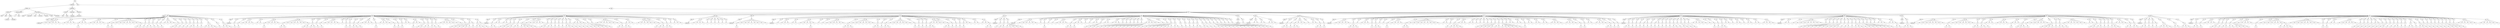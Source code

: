 digraph Tree {
	"t0" [label = "TEI"];
	"t1" [label = "teiHeader"];
	"t2" [label = "fileDesc"];
	"t3" [label = "titleStmt"];
	"t4" [label = "title"];
	"t5" [label = "title"];
	"t6" [label = "author"];
	"t7" [label = "surname"];
	"t8" [label = "forename"];
	"t9" [label = "publicationStmt"];
	"t10" [label = "p"];
	"t11" [label = "idno"];
	"t12" [label = "sourceDesc"];
	"t13" [label = "genre"];
	"t14" [label = "inspiration"];
	"t15" [label = "type"];
	"t16" [label = "structure"];
	"t17" [label = "periode"];
	"t18" [label = "taille"];
	"t19" [label = "permalien"];
	"t20" [label = "profileDesc"];
	"t21" [label = "creation"];
	"t22" [label = "date"];
	"t23" [label = "date"];
	"t24" [label = "langUsage"];
	"t25" [label = "language"];
	"t26" [label = "textClass"];
	"t27" [label = "keywords"];
	"t28" [label = "term"];
	"t29" [label = "text"];
	"t30" [label = "body"];
	"t31" [label = "div1"];
	"t32" [label = "head"];
	"t33" [label = "div2"];
	"t34" [label = "head"];
	"t35" [label = "listPerson"];
	"t36" [label = "sp"];
	"t37" [label = "l"];
	"t38" [label = "l"];
	"t39" [label = "l"];
	"t40" [label = "l"];
	"t41" [label = "l"];
	"t42" [label = "sp"];
	"t43" [label = "l"];
	"t44" [label = "l"];
	"t45" [label = "l"];
	"t46" [label = "l"];
	"t47" [label = "sp"];
	"t48" [label = "p"];
	"t49" [label = "s"];
	"t50" [label = "l"];
	"t51" [label = "l"];
	"t52" [label = "sp"];
	"t53" [label = "l"];
	"t54" [label = "l"];
	"t55" [label = "l"];
	"t56" [label = "l"];
	"t57" [label = "l"];
	"t58" [label = "sp"];
	"t59" [label = "p"];
	"t60" [label = "s"];
	"t61" [label = "sp"];
	"t62" [label = "p"];
	"t63" [label = "s"];
	"t64" [label = "l"];
	"t65" [label = "l"];
	"t66" [label = "l"];
	"t67" [label = "l"];
	"t68" [label = "l"];
	"t69" [label = "l"];
	"t70" [label = "l"];
	"t71" [label = "p"];
	"t72" [label = "s"];
	"t73" [label = "s"];
	"t74" [label = "sp"];
	"t75" [label = "p"];
	"t76" [label = "s"];
	"t77" [label = "sp"];
	"t78" [label = "p"];
	"t79" [label = "s"];
	"t80" [label = "s"];
	"t81" [label = "sp"];
	"t82" [label = "p"];
	"t83" [label = "s"];
	"t84" [label = "sp"];
	"t85" [label = "p"];
	"t86" [label = "s"];
	"t87" [label = "sp"];
	"t88" [label = "p"];
	"t89" [label = "s"];
	"t90" [label = "sp"];
	"t91" [label = "l"];
	"t92" [label = "l"];
	"t93" [label = "l"];
	"t94" [label = "l"];
	"t95" [label = "sp"];
	"t96" [label = "p"];
	"t97" [label = "s"];
	"t98" [label = "s"];
	"t99" [label = "sp"];
	"t100" [label = "p"];
	"t101" [label = "s"];
	"t102" [label = "sp"];
	"t103" [label = "p"];
	"t104" [label = "s"];
	"t105" [label = "sp"];
	"t106" [label = "p"];
	"t107" [label = "s"];
	"t108" [label = "sp"];
	"t109" [label = "p"];
	"t110" [label = "s"];
	"t111" [label = "s"];
	"t112" [label = "sp"];
	"t113" [label = "p"];
	"t114" [label = "s"];
	"t115" [label = "sp"];
	"t116" [label = "p"];
	"t117" [label = "s"];
	"t118" [label = "sp"];
	"t119" [label = "p"];
	"t120" [label = "s"];
	"t121" [label = "s"];
	"t122" [label = "s"];
	"t123" [label = "s"];
	"t124" [label = "sp"];
	"t125" [label = "p"];
	"t126" [label = "s"];
	"t127" [label = "sp"];
	"t128" [label = "p"];
	"t129" [label = "s"];
	"t130" [label = "s"];
	"t131" [label = "s"];
	"t132" [label = "div2"];
	"t133" [label = "head"];
	"t134" [label = "listPerson"];
	"t135" [label = "sp"];
	"t136" [label = "p"];
	"t137" [label = "s"];
	"t138" [label = "sp"];
	"t139" [label = "p"];
	"t140" [label = "s"];
	"t141" [label = "sp"];
	"t142" [label = "l"];
	"t143" [label = "l"];
	"t144" [label = "l"];
	"t145" [label = "l"];
	"t146" [label = "sp"];
	"t147" [label = "l"];
	"t148" [label = "l"];
	"t149" [label = "sp"];
	"t150" [label = "p"];
	"t151" [label = "s"];
	"t152" [label = "l"];
	"t153" [label = "l"];
	"t154" [label = "l"];
	"t155" [label = "l"];
	"t156" [label = "sp"];
	"t157" [label = "p"];
	"t158" [label = "s"];
	"t159" [label = "s"];
	"t160" [label = "l"];
	"t161" [label = "l"];
	"t162" [label = "l"];
	"t163" [label = "l"];
	"t164" [label = "l"];
	"t165" [label = "l"];
	"t166" [label = "p"];
	"t167" [label = "s"];
	"t168" [label = "s"];
	"t169" [label = "sp"];
	"t170" [label = "p"];
	"t171" [label = "s"];
	"t172" [label = "s"];
	"t173" [label = "sp"];
	"t174" [label = "p"];
	"t175" [label = "s"];
	"t176" [label = "sp"];
	"t177" [label = "p"];
	"t178" [label = "s"];
	"t179" [label = "sp"];
	"t180" [label = "l"];
	"t181" [label = "l"];
	"t182" [label = "l"];
	"t183" [label = "l"];
	"t184" [label = "l"];
	"t185" [label = "sp"];
	"t186" [label = "l"];
	"t187" [label = "sp"];
	"t188" [label = "p"];
	"t189" [label = "s"];
	"t190" [label = "sp"];
	"t191" [label = "p"];
	"t192" [label = "s"];
	"t193" [label = "sp"];
	"t194" [label = "p"];
	"t195" [label = "s"];
	"t196" [label = "s"];
	"t197" [label = "sp"];
	"t198" [label = "p"];
	"t199" [label = "s"];
	"t200" [label = "sp"];
	"t201" [label = "l"];
	"t202" [label = "l"];
	"t203" [label = "l"];
	"t204" [label = "l"];
	"t205" [label = "sp"];
	"t206" [label = "p"];
	"t207" [label = "s"];
	"t208" [label = "sp"];
	"t209" [label = "l"];
	"t210" [label = "l"];
	"t211" [label = "l"];
	"t212" [label = "l"];
	"t213" [label = "sp"];
	"t214" [label = "p"];
	"t215" [label = "s"];
	"t216" [label = "sp"];
	"t217" [label = "p"];
	"t218" [label = "s"];
	"t219" [label = "sp"];
	"t220" [label = "p"];
	"t221" [label = "s"];
	"t222" [label = "sp"];
	"t223" [label = "l"];
	"t224" [label = "l"];
	"t225" [label = "sp"];
	"t226" [label = "p"];
	"t227" [label = "s"];
	"t228" [label = "l"];
	"t229" [label = "l"];
	"t230" [label = "sp"];
	"t231" [label = "p"];
	"t232" [label = "s"];
	"t233" [label = "s"];
	"t234" [label = "sp"];
	"t235" [label = "p"];
	"t236" [label = "s"];
	"t237" [label = "s"];
	"t238" [label = "sp"];
	"t239" [label = "p"];
	"t240" [label = "s"];
	"t241" [label = "s"];
	"t242" [label = "sp"];
	"t243" [label = "p"];
	"t244" [label = "s"];
	"t245" [label = "sp"];
	"t246" [label = "l"];
	"t247" [label = "l"];
	"t248" [label = "l"];
	"t249" [label = "l"];
	"t250" [label = "l"];
	"t251" [label = "l"];
	"t252" [label = "sp"];
	"t253" [label = "p"];
	"t254" [label = "s"];
	"t255" [label = "sp"];
	"t256" [label = "p"];
	"t257" [label = "s"];
	"t258" [label = "sp"];
	"t259" [label = "p"];
	"t260" [label = "s"];
	"t261" [label = "s"];
	"t262" [label = "s"];
	"t263" [label = "s"];
	"t264" [label = "p"];
	"t265" [label = "s"];
	"t266" [label = "sp"];
	"t267" [label = "p"];
	"t268" [label = "s"];
	"t269" [label = "s"];
	"t270" [label = "s"];
	"t271" [label = "p"];
	"t272" [label = "s"];
	"t273" [label = "div2"];
	"t274" [label = "head"];
	"t275" [label = "listPerson"];
	"t276" [label = "sp"];
	"t277" [label = "p"];
	"t278" [label = "s"];
	"t279" [label = "s"];
	"t280" [label = "sp"];
	"t281" [label = "l"];
	"t282" [label = "l"];
	"t283" [label = "sp"];
	"t284" [label = "l"];
	"t285" [label = "l"];
	"t286" [label = "sp"];
	"t287" [label = "p"];
	"t288" [label = "s"];
	"t289" [label = "s"];
	"t290" [label = "sp"];
	"t291" [label = "p"];
	"t292" [label = "s"];
	"t293" [label = "s"];
	"t294" [label = "sp"];
	"t295" [label = "p"];
	"t296" [label = "s"];
	"t297" [label = "s"];
	"t298" [label = "sp"];
	"t299" [label = "p"];
	"t300" [label = "s"];
	"t301" [label = "s"];
	"t302" [label = "s"];
	"t303" [label = "s"];
	"t304" [label = "sp"];
	"t305" [label = "p"];
	"t306" [label = "s"];
	"t307" [label = "sp"];
	"t308" [label = "l"];
	"t309" [label = "l"];
	"t310" [label = "l"];
	"t311" [label = "l"];
	"t312" [label = "l"];
	"t313" [label = "sp"];
	"t314" [label = "p"];
	"t315" [label = "s"];
	"t316" [label = "s"];
	"t317" [label = "sp"];
	"t318" [label = "p"];
	"t319" [label = "s"];
	"t320" [label = "s"];
	"t321" [label = "sp"];
	"t322" [label = "p"];
	"t323" [label = "s"];
	"t324" [label = "sp"];
	"t325" [label = "p"];
	"t326" [label = "s"];
	"t327" [label = "sp"];
	"t328" [label = "p"];
	"t329" [label = "s"];
	"t330" [label = "sp"];
	"t331" [label = "p"];
	"t332" [label = "s"];
	"t333" [label = "s"];
	"t334" [label = "s"];
	"t335" [label = "sp"];
	"t336" [label = "p"];
	"t337" [label = "s"];
	"t338" [label = "sp"];
	"t339" [label = "p"];
	"t340" [label = "s"];
	"t341" [label = "p"];
	"t342" [label = "s"];
	"t343" [label = "p"];
	"t344" [label = "s"];
	"t345" [label = "p"];
	"t346" [label = "s"];
	"t347" [label = "sp"];
	"t348" [label = "p"];
	"t349" [label = "s"];
	"t350" [label = "s"];
	"t351" [label = "sp"];
	"t352" [label = "p"];
	"t353" [label = "s"];
	"t354" [label = "s"];
	"t355" [label = "sp"];
	"t356" [label = "p"];
	"t357" [label = "s"];
	"t358" [label = "l"];
	"t359" [label = "l"];
	"t360" [label = "l"];
	"t361" [label = "l"];
	"t362" [label = "l"];
	"t363" [label = "l"];
	"t364" [label = "sp"];
	"t365" [label = "p"];
	"t366" [label = "s"];
	"t367" [label = "s"];
	"t368" [label = "sp"];
	"t369" [label = "p"];
	"t370" [label = "s"];
	"t371" [label = "s"];
	"t372" [label = "l"];
	"t373" [label = "l"];
	"t374" [label = "sp"];
	"t375" [label = "l"];
	"t376" [label = "l"];
	"t377" [label = "l"];
	"t378" [label = "l"];
	"t379" [label = "l"];
	"t380" [label = "l"];
	"t381" [label = "sp"];
	"t382" [label = "p"];
	"t383" [label = "s"];
	"t384" [label = "sp"];
	"t385" [label = "p"];
	"t386" [label = "s"];
	"t387" [label = "s"];
	"t388" [label = "sp"];
	"t389" [label = "p"];
	"t390" [label = "s"];
	"t391" [label = "s"];
	"t392" [label = "sp"];
	"t393" [label = "l"];
	"t394" [label = "sp"];
	"t395" [label = "l"];
	"t396" [label = "l"];
	"t397" [label = "l"];
	"t398" [label = "div2"];
	"t399" [label = "head"];
	"t400" [label = "listPerson"];
	"t401" [label = "sp"];
	"t402" [label = "l"];
	"t403" [label = "l"];
	"t404" [label = "l"];
	"t405" [label = "l"];
	"t406" [label = "sp"];
	"t407" [label = "l"];
	"t408" [label = "sp"];
	"t409" [label = "l"];
	"t410" [label = "sp"];
	"t411" [label = "l"];
	"t412" [label = "sp"];
	"t413" [label = "l"];
	"t414" [label = "sp"];
	"t415" [label = "l"];
	"t416" [label = "sp"];
	"t417" [label = "l"];
	"t418" [label = "div2"];
	"t419" [label = "head"];
	"t420" [label = "listPerson"];
	"t421" [label = "sp"];
	"t422" [label = "p"];
	"t423" [label = "s"];
	"t424" [label = "l"];
	"t425" [label = "l"];
	"t426" [label = "l"];
	"t427" [label = "l"];
	"t428" [label = "l"];
	"t429" [label = "l"];
	"t430" [label = "l"];
	"t431" [label = "l"];
	"t432" [label = "div2"];
	"t433" [label = "head"];
	"t434" [label = "listPerson"];
	"t435" [label = "sp"];
	"t436" [label = "l"];
	"t437" [label = "sp"];
	"t438" [label = "l"];
	"t439" [label = "l"];
	"t440" [label = "l"];
	"t441" [label = "sp"];
	"t442" [label = "l"];
	"t443" [label = "l"];
	"t444" [label = "sp"];
	"t445" [label = "l"];
	"t446" [label = "l"];
	"t447" [label = "l"];
	"t448" [label = "p"];
	"t449" [label = "s"];
	"t450" [label = "l"];
	"t451" [label = "sp"];
	"t452" [label = "l"];
	"t453" [label = "sp"];
	"t454" [label = "l"];
	"t455" [label = "sp"];
	"t456" [label = "l"];
	"t457" [label = "l"];
	"t458" [label = "l"];
	"t459" [label = "l"];
	"t460" [label = "l"];
	"t461" [label = "l"];
	"t462" [label = "sp"];
	"t463" [label = "p"];
	"t464" [label = "s"];
	"t465" [label = "s"];
	"t466" [label = "s"];
	"t467" [label = "sp"];
	"t468" [label = "l"];
	"t469" [label = "l"];
	"t470" [label = "l"];
	"t471" [label = "l"];
	"t472" [label = "l"];
	"t473" [label = "l"];
	"t474" [label = "l"];
	"t475" [label = "sp"];
	"t476" [label = "p"];
	"t477" [label = "s"];
	"t478" [label = "s"];
	"t479" [label = "sp"];
	"t480" [label = "p"];
	"t481" [label = "s"];
	"t482" [label = "sp"];
	"t483" [label = "p"];
	"t484" [label = "s"];
	"t485" [label = "s"];
	"t486" [label = "sp"];
	"t487" [label = "l"];
	"t488" [label = "l"];
	"t489" [label = "l"];
	"t490" [label = "l"];
	"t491" [label = "l"];
	"t492" [label = "l"];
	"t493" [label = "l"];
	"t494" [label = "sp"];
	"t495" [label = "p"];
	"t496" [label = "s"];
	"t497" [label = "sp"];
	"t498" [label = "p"];
	"t499" [label = "s"];
	"t500" [label = "sp"];
	"t501" [label = "p"];
	"t502" [label = "s"];
	"t503" [label = "sp"];
	"t504" [label = "p"];
	"t505" [label = "s"];
	"t506" [label = "sp"];
	"t507" [label = "p"];
	"t508" [label = "s"];
	"t509" [label = "s"];
	"t510" [label = "l"];
	"t511" [label = "l"];
	"t512" [label = "l"];
	"t513" [label = "l"];
	"t514" [label = "sp"];
	"t515" [label = "p"];
	"t516" [label = "s"];
	"t517" [label = "s"];
	"t518" [label = "sp"];
	"t519" [label = "p"];
	"t520" [label = "s"];
	"t521" [label = "sp"];
	"t522" [label = "p"];
	"t523" [label = "s"];
	"t524" [label = "sp"];
	"t525" [label = "p"];
	"t526" [label = "s"];
	"t527" [label = "sp"];
	"t528" [label = "p"];
	"t529" [label = "s"];
	"t530" [label = "l"];
	"t531" [label = "l"];
	"t532" [label = "sp"];
	"t533" [label = "l"];
	"t534" [label = "l"];
	"t535" [label = "sp"];
	"t536" [label = "l"];
	"t537" [label = "l"];
	"t538" [label = "p"];
	"t539" [label = "s"];
	"t540" [label = "s"];
	"t541" [label = "div2"];
	"t542" [label = "head"];
	"t543" [label = "listPerson"];
	"t544" [label = "sp"];
	"t545" [label = "p"];
	"t546" [label = "s"];
	"t547" [label = "sp"];
	"t548" [label = "p"];
	"t549" [label = "s"];
	"t550" [label = "s"];
	"t551" [label = "sp"];
	"t552" [label = "p"];
	"t553" [label = "s"];
	"t554" [label = "s"];
	"t555" [label = "s"];
	"t556" [label = "s"];
	"t557" [label = "s"];
	"t558" [label = "div2"];
	"t559" [label = "head"];
	"t560" [label = "listPerson"];
	"t561" [label = "sp"];
	"t562" [label = "l"];
	"t563" [label = "l"];
	"t564" [label = "l"];
	"t565" [label = "l"];
	"t566" [label = "l"];
	"t567" [label = "l"];
	"t568" [label = "sp"];
	"t569" [label = "l"];
	"t570" [label = "sp"];
	"t571" [label = "p"];
	"t572" [label = "s"];
	"t573" [label = "sp"];
	"t574" [label = "l"];
	"t575" [label = "sp"];
	"t576" [label = "l"];
	"t577" [label = "sp"];
	"t578" [label = "l"];
	"t579" [label = "l"];
	"t580" [label = "l"];
	"t581" [label = "l"];
	"t582" [label = "sp"];
	"t583" [label = "p"];
	"t584" [label = "s"];
	"t585" [label = "s"];
	"t586" [label = "sp"];
	"t587" [label = "p"];
	"t588" [label = "s"];
	"t589" [label = "l"];
	"t590" [label = "l"];
	"t591" [label = "sp"];
	"t592" [label = "l"];
	"t593" [label = "sp"];
	"t594" [label = "l"];
	"t595" [label = "sp"];
	"t596" [label = "l"];
	"t597" [label = "l"];
	"t598" [label = "sp"];
	"t599" [label = "p"];
	"t600" [label = "s"];
	"t601" [label = "s"];
	"t602" [label = "s"];
	"t603" [label = "sp"];
	"t604" [label = "l"];
	"t605" [label = "l"];
	"t606" [label = "sp"];
	"t607" [label = "l"];
	"t608" [label = "l"];
	"t609" [label = "p"];
	"t610" [label = "s"];
	"t611" [label = "sp"];
	"t612" [label = "p"];
	"t613" [label = "s"];
	"t614" [label = "sp"];
	"t615" [label = "p"];
	"t616" [label = "s"];
	"t617" [label = "sp"];
	"t618" [label = "p"];
	"t619" [label = "s"];
	"t620" [label = "sp"];
	"t621" [label = "p"];
	"t622" [label = "s"];
	"t623" [label = "sp"];
	"t624" [label = "p"];
	"t625" [label = "s"];
	"t626" [label = "sp"];
	"t627" [label = "p"];
	"t628" [label = "s"];
	"t629" [label = "s"];
	"t630" [label = "sp"];
	"t631" [label = "p"];
	"t632" [label = "s"];
	"t633" [label = "s"];
	"t634" [label = "s"];
	"t635" [label = "s"];
	"t636" [label = "l"];
	"t637" [label = "l"];
	"t638" [label = "l"];
	"t639" [label = "l"];
	"t640" [label = "sp"];
	"t641" [label = "p"];
	"t642" [label = "s"];
	"t643" [label = "sp"];
	"t644" [label = "p"];
	"t645" [label = "s"];
	"t646" [label = "s"];
	"t647" [label = "s"];
	"t648" [label = "sp"];
	"t649" [label = "p"];
	"t650" [label = "s"];
	"t651" [label = "s"];
	"t652" [label = "s"];
	"t653" [label = "s"];
	"t654" [label = "s"];
	"t655" [label = "sp"];
	"t656" [label = "p"];
	"t657" [label = "s"];
	"t658" [label = "s"];
	"t659" [label = "sp"];
	"t660" [label = "p"];
	"t661" [label = "s"];
	"t662" [label = "sp"];
	"t663" [label = "p"];
	"t664" [label = "s"];
	"t665" [label = "sp"];
	"t666" [label = "p"];
	"t667" [label = "s"];
	"t668" [label = "sp"];
	"t669" [label = "p"];
	"t670" [label = "s"];
	"t671" [label = "sp"];
	"t672" [label = "p"];
	"t673" [label = "s"];
	"t674" [label = "s"];
	"t675" [label = "sp"];
	"t676" [label = "p"];
	"t677" [label = "s"];
	"t678" [label = "s"];
	"t679" [label = "sp"];
	"t680" [label = "p"];
	"t681" [label = "s"];
	"t682" [label = "sp"];
	"t683" [label = "p"];
	"t684" [label = "s"];
	"t685" [label = "sp"];
	"t686" [label = "p"];
	"t687" [label = "s"];
	"t688" [label = "s"];
	"t689" [label = "s"];
	"t690" [label = "sp"];
	"t691" [label = "p"];
	"t692" [label = "s"];
	"t693" [label = "s"];
	"t694" [label = "sp"];
	"t695" [label = "p"];
	"t696" [label = "s"];
	"t697" [label = "s"];
	"t698" [label = "sp"];
	"t699" [label = "p"];
	"t700" [label = "s"];
	"t701" [label = "sp"];
	"t702" [label = "p"];
	"t703" [label = "s"];
	"t704" [label = "sp"];
	"t705" [label = "p"];
	"t706" [label = "s"];
	"t707" [label = "s"];
	"t708" [label = "s"];
	"t709" [label = "s"];
	"t710" [label = "div2"];
	"t711" [label = "head"];
	"t712" [label = "listPerson"];
	"t713" [label = "sp"];
	"t714" [label = "p"];
	"t715" [label = "s"];
	"t716" [label = "s"];
	"t717" [label = "div2"];
	"t718" [label = "head"];
	"t719" [label = "listPerson"];
	"t720" [label = "sp"];
	"t721" [label = "l"];
	"t722" [label = "l"];
	"t723" [label = "sp"];
	"t724" [label = "l"];
	"t725" [label = "l"];
	"t726" [label = "sp"];
	"t727" [label = "l"];
	"t728" [label = "l"];
	"t729" [label = "l"];
	"t730" [label = "div2"];
	"t731" [label = "head"];
	"t732" [label = "listPerson"];
	"t733" [label = "sp"];
	"t734" [label = "p"];
	"t735" [label = "s"];
	"t736" [label = "s"];
	"t737" [label = "sp"];
	"t738" [label = "p"];
	"t739" [label = "s"];
	"t740" [label = "sp"];
	"t741" [label = "p"];
	"t742" [label = "s"];
	"t743" [label = "s"];
	"t744" [label = "l"];
	"t745" [label = "l"];
	"t746" [label = "l"];
	"t747" [label = "sp"];
	"t748" [label = "l"];
	"t749" [label = "sp"];
	"t750" [label = "l"];
	"t751" [label = "l"];
	"t752" [label = "sp"];
	"t753" [label = "p"];
	"t754" [label = "s"];
	"t755" [label = "s"];
	"t756" [label = "sp"];
	"t757" [label = "p"];
	"t758" [label = "s"];
	"t759" [label = "div2"];
	"t760" [label = "head"];
	"t761" [label = "listPerson"];
	"t762" [label = "sp"];
	"t763" [label = "l"];
	"t764" [label = "l"];
	"t765" [label = "l"];
	"t766" [label = "l"];
	"t767" [label = "l"];
	"t768" [label = "sp"];
	"t769" [label = "p"];
	"t770" [label = "s"];
	"t771" [label = "s"];
	"t772" [label = "s"];
	"t773" [label = "sp"];
	"t774" [label = "l"];
	"t775" [label = "sp"];
	"t776" [label = "l"];
	"t777" [label = "l"];
	"t778" [label = "l"];
	"t779" [label = "sp"];
	"t780" [label = "p"];
	"t781" [label = "s"];
	"t782" [label = "sp"];
	"t783" [label = "p"];
	"t784" [label = "s"];
	"t785" [label = "s"];
	"t786" [label = "sp"];
	"t787" [label = "l"];
	"t788" [label = "sp"];
	"t789" [label = "l"];
	"t790" [label = "sp"];
	"t791" [label = "p"];
	"t792" [label = "s"];
	"t793" [label = "sp"];
	"t794" [label = "l"];
	"t795" [label = "l"];
	"t796" [label = "l"];
	"t797" [label = "l"];
	"t798" [label = "sp"];
	"t799" [label = "p"];
	"t800" [label = "s"];
	"t801" [label = "s"];
	"t802" [label = "sp"];
	"t803" [label = "l"];
	"t804" [label = "l"];
	"t805" [label = "l"];
	"t806" [label = "l"];
	"t807" [label = "l"];
	"t808" [label = "l"];
	"t809" [label = "l"];
	"t810" [label = "l"];
	"t811" [label = "l"];
	"t812" [label = "sp"];
	"t813" [label = "l"];
	"t814" [label = "l"];
	"t815" [label = "sp"];
	"t816" [label = "p"];
	"t817" [label = "s"];
	"t818" [label = "sp"];
	"t819" [label = "p"];
	"t820" [label = "s"];
	"t821" [label = "s"];
	"t822" [label = "s"];
	"t823" [label = "s"];
	"t824" [label = "sp"];
	"t825" [label = "l"];
	"t826" [label = "l"];
	"t827" [label = "l"];
	"t828" [label = "sp"];
	"t829" [label = "l"];
	"t830" [label = "l"];
	"t831" [label = "sp"];
	"t832" [label = "l"];
	"t833" [label = "sp"];
	"t834" [label = "l"];
	"t835" [label = "sp"];
	"t836" [label = "l"];
	"t837" [label = "sp"];
	"t838" [label = "p"];
	"t839" [label = "s"];
	"t840" [label = "sp"];
	"t841" [label = "p"];
	"t842" [label = "s"];
	"t843" [label = "sp"];
	"t844" [label = "p"];
	"t845" [label = "s"];
	"t846" [label = "s"];
	"t847" [label = "s"];
	"t848" [label = "sp"];
	"t849" [label = "p"];
	"t850" [label = "s"];
	"t851" [label = "s"];
	"t852" [label = "sp"];
	"t853" [label = "p"];
	"t854" [label = "s"];
	"t855" [label = "s"];
	"t856" [label = "s"];
	"t857" [label = "s"];
	"t858" [label = "s"];
	"t859" [label = "sp"];
	"t860" [label = "p"];
	"t861" [label = "s"];
	"t862" [label = "sp"];
	"t863" [label = "l"];
	"t864" [label = "l"];
	"t865" [label = "sp"];
	"t866" [label = "l"];
	"t867" [label = "l"];
	"t868" [label = "sp"];
	"t869" [label = "p"];
	"t870" [label = "s"];
	"t871" [label = "sp"];
	"t872" [label = "l"];
	"t873" [label = "l"];
	"t874" [label = "sp"];
	"t875" [label = "l"];
	"t876" [label = "l"];
	"t877" [label = "sp"];
	"t878" [label = "l"];
	"t879" [label = "l"];
	"t880" [label = "sp"];
	"t881" [label = "l"];
	"t882" [label = "l"];
	"t883" [label = "l"];
	"t884" [label = "l"];
	"t885" [label = "sp"];
	"t886" [label = "l"];
	"t887" [label = "l"];
	"t888" [label = "l"];
	"t889" [label = "l"];
	"t890" [label = "sp"];
	"t891" [label = "p"];
	"t892" [label = "s"];
	"t893" [label = "sp"];
	"t894" [label = "p"];
	"t895" [label = "s"];
	"t896" [label = "sp"];
	"t897" [label = "l"];
	"t898" [label = "l"];
	"t899" [label = "sp"];
	"t900" [label = "l"];
	"t901" [label = "l"];
	"t902" [label = "l"];
	"t903" [label = "l"];
	"t904" [label = "sp"];
	"t905" [label = "p"];
	"t906" [label = "s"];
	"t907" [label = "s"];
	"t908" [label = "sp"];
	"t909" [label = "p"];
	"t910" [label = "s"];
	"t911" [label = "sp"];
	"t912" [label = "p"];
	"t913" [label = "s"];
	"t914" [label = "div2"];
	"t915" [label = "head"];
	"t916" [label = "listPerson"];
	"t917" [label = "sp"];
	"t918" [label = "p"];
	"t919" [label = "s"];
	"t920" [label = "s"];
	"t921" [label = "sp"];
	"t922" [label = "p"];
	"t923" [label = "s"];
	"t924" [label = "sp"];
	"t925" [label = "p"];
	"t926" [label = "s"];
	"t927" [label = "sp"];
	"t928" [label = "p"];
	"t929" [label = "s"];
	"t930" [label = "sp"];
	"t931" [label = "p"];
	"t932" [label = "s"];
	"t933" [label = "p"];
	"t934" [label = "s"];
	"t935" [label = "sp"];
	"t936" [label = "p"];
	"t937" [label = "s"];
	"t938" [label = "sp"];
	"t939" [label = "p"];
	"t940" [label = "s"];
	"t941" [label = "p"];
	"t942" [label = "s"];
	"t943" [label = "sp"];
	"t944" [label = "p"];
	"t945" [label = "s"];
	"t946" [label = "sp"];
	"t947" [label = "p"];
	"t948" [label = "s"];
	"t949" [label = "sp"];
	"t950" [label = "p"];
	"t951" [label = "s"];
	"t952" [label = "sp"];
	"t953" [label = "p"];
	"t954" [label = "s"];
	"t955" [label = "s"];
	"t956" [label = "sp"];
	"t957" [label = "p"];
	"t958" [label = "s"];
	"t959" [label = "sp"];
	"t960" [label = "p"];
	"t961" [label = "s"];
	"t962" [label = "s"];
	"t963" [label = "sp"];
	"t964" [label = "p"];
	"t965" [label = "s"];
	"t966" [label = "sp"];
	"t967" [label = "p"];
	"t968" [label = "s"];
	"t969" [label = "sp"];
	"t970" [label = "l"];
	"t971" [label = "l"];
	"t972" [label = "l"];
	"t973" [label = "l"];
	"t974" [label = "l"];
	"t975" [label = "sp"];
	"t976" [label = "l"];
	"t977" [label = "sp"];
	"t978" [label = "p"];
	"t979" [label = "s"];
	"t980" [label = "sp"];
	"t981" [label = "p"];
	"t982" [label = "s"];
	"t983" [label = "sp"];
	"t984" [label = "p"];
	"t985" [label = "s"];
	"t986" [label = "s"];
	"t987" [label = "sp"];
	"t988" [label = "l"];
	"t989" [label = "l"];
	"t990" [label = "sp"];
	"t991" [label = "l"];
	"t992" [label = "sp"];
	"t993" [label = "l"];
	"t994" [label = "l"];
	"t995" [label = "sp"];
	"t996" [label = "l"];
	"t997" [label = "sp"];
	"t998" [label = "l"];
	"t999" [label = "l"];
	"t1000" [label = "sp"];
	"t1001" [label = "l"];
	"t1002" [label = "l"];
	"t1003" [label = "sp"];
	"t1004" [label = "l"];
	"t1005" [label = "l"];
	"t1006" [label = "l"];
	"t1007" [label = "l"];
	"t1008" [label = "div2"];
	"t1009" [label = "head"];
	"t1010" [label = "listPerson"];
	"t1011" [label = "sp"];
	"t1012" [label = "l"];
	"t1013" [label = "l"];
	"t1014" [label = "sp"];
	"t1015" [label = "l"];
	"t1016" [label = "sp"];
	"t1017" [label = "l"];
	"t1018" [label = "l"];
	"t1019" [label = "l"];
	"t1020" [label = "l"];
	"t1021" [label = "l"];
	"t1022" [label = "l"];
	"t1023" [label = "l"];
	"t1024" [label = "l"];
	"t1025" [label = "sp"];
	"t1026" [label = "p"];
	"t1027" [label = "s"];
	"t1028" [label = "s"];
	"t1029" [label = "sp"];
	"t1030" [label = "p"];
	"t1031" [label = "s"];
	"t1032" [label = "s"];
	"t1033" [label = "s"];
	"t1034" [label = "s"];
	"t1035" [label = "sp"];
	"t1036" [label = "p"];
	"t1037" [label = "s"];
	"t1038" [label = "sp"];
	"t1039" [label = "p"];
	"t1040" [label = "s"];
	"t1041" [label = "sp"];
	"t1042" [label = "p"];
	"t1043" [label = "s"];
	"t1044" [label = "s"];
	"t1045" [label = "s"];
	"t1046" [label = "sp"];
	"t1047" [label = "p"];
	"t1048" [label = "s"];
	"t1049" [label = "sp"];
	"t1050" [label = "p"];
	"t1051" [label = "s"];
	"t1052" [label = "s"];
	"t1053" [label = "sp"];
	"t1054" [label = "p"];
	"t1055" [label = "s"];
	"t1056" [label = "sp"];
	"t1057" [label = "p"];
	"t1058" [label = "s"];
	"t1059" [label = "s"];
	"t1060" [label = "s"];
	"t1061" [label = "sp"];
	"t1062" [label = "p"];
	"t1063" [label = "s"];
	"t1064" [label = "sp"];
	"t1065" [label = "p"];
	"t1066" [label = "s"];
	"t1067" [label = "s"];
	"t1068" [label = "s"];
	"t1069" [label = "sp"];
	"t1070" [label = "p"];
	"t1071" [label = "s"];
	"t1072" [label = "sp"];
	"t1073" [label = "p"];
	"t1074" [label = "s"];
	"t1075" [label = "s"];
	"t1076" [label = "s"];
	"t1077" [label = "sp"];
	"t1078" [label = "l"];
	"t1079" [label = "sp"];
	"t1080" [label = "l"];
	"t1081" [label = "l"];
	"t1082" [label = "l"];
	"t1083" [label = "sp"];
	"t1084" [label = "l"];
	"t1085" [label = "l"];
	"t1086" [label = "p"];
	"t1087" [label = "s"];
	"t1088" [label = "s"];
	"t1089" [label = "div2"];
	"t1090" [label = "head"];
	"t1091" [label = "listPerson"];
	"t1092" [label = "sp"];
	"t1093" [label = "p"];
	"t1094" [label = "s"];
	"t1095" [label = "s"];
	"t1096" [label = "s"];
	"t1097" [label = "div2"];
	"t1098" [label = "head"];
	"t1099" [label = "listPerson"];
	"t1100" [label = "sp"];
	"t1101" [label = "l"];
	"t1102" [label = "l"];
	"t1103" [label = "l"];
	"t1104" [label = "l"];
	"t1105" [label = "l"];
	"t1106" [label = "l"];
	"t1107" [label = "l"];
	"t1108" [label = "l"];
	"t1109" [label = "sp"];
	"t1110" [label = "p"];
	"t1111" [label = "s"];
	"t1112" [label = "s"];
	"t1113" [label = "sp"];
	"t1114" [label = "l"];
	"t1115" [label = "l"];
	"t1116" [label = "l"];
	"t1117" [label = "l"];
	"t1118" [label = "l"];
	"t1119" [label = "l"];
	"t1120" [label = "l"];
	"t1121" [label = "sp"];
	"t1122" [label = "p"];
	"t1123" [label = "s"];
	"t1124" [label = "s"];
	"t1125" [label = "sp"];
	"t1126" [label = "p"];
	"t1127" [label = "s"];
	"t1128" [label = "s"];
	"t1129" [label = "sp"];
	"t1130" [label = "p"];
	"t1131" [label = "s"];
	"t1132" [label = "l"];
	"t1133" [label = "l"];
	"t1134" [label = "sp"];
	"t1135" [label = "l"];
	"t1136" [label = "l"];
	"t1137" [label = "l"];
	"t1138" [label = "l"];
	"t1139" [label = "sp"];
	"t1140" [label = "p"];
	"t1141" [label = "s"];
	"t1142" [label = "l"];
	"t1143" [label = "l"];
	"t1144" [label = "sp"];
	"t1145" [label = "p"];
	"t1146" [label = "s"];
	"t1147" [label = "s"];
	"t1148" [label = "s"];
	"t1149" [label = "sp"];
	"t1150" [label = "p"];
	"t1151" [label = "s"];
	"t1152" [label = "sp"];
	"t1153" [label = "l"];
	"t1154" [label = "l"];
	"t1155" [label = "l"];
	"t1156" [label = "l"];
	"t1157" [label = "l"];
	"t1158" [label = "l"];
	"t1159" [label = "sp"];
	"t1160" [label = "p"];
	"t1161" [label = "s"];
	"t1162" [label = "s"];
	"t1163" [label = "s"];
	"t1164" [label = "s"];
	"t1165" [label = "sp"];
	"t1166" [label = "p"];
	"t1167" [label = "s"];
	"t1168" [label = "sp"];
	"t1169" [label = "p"];
	"t1170" [label = "s"];
	"t1171" [label = "s"];
	"t1172" [label = "sp"];
	"t1173" [label = "p"];
	"t1174" [label = "s"];
	"t1175" [label = "l"];
	"t1176" [label = "l"];
	"t1177" [label = "l"];
	"t1178" [label = "l"];
	"t1179" [label = "l"];
	"t1180" [label = "l"];
	"t1181" [label = "sp"];
	"t1182" [label = "l"];
	"t1183" [label = "l"];
	"t1184" [label = "sp"];
	"t1185" [label = "p"];
	"t1186" [label = "s"];
	"t1187" [label = "s"];
	"t1188" [label = "sp"];
	"t1189" [label = "p"];
	"t1190" [label = "s"];
	"t1191" [label = "s"];
	"t1192" [label = "sp"];
	"t1193" [label = "p"];
	"t1194" [label = "s"];
	"t1195" [label = "sp"];
	"t1196" [label = "p"];
	"t1197" [label = "s"];
	"t1198" [label = "sp"];
	"t1199" [label = "p"];
	"t1200" [label = "s"];
	"t1201" [label = "s"];
	"t1202" [label = "s"];
	"t1203" [label = "sp"];
	"t1204" [label = "l"];
	"t1205" [label = "l"];
	"t1206" [label = "l"];
	"t1207" [label = "l"];
	"t1208" [label = "sp"];
	"t1209" [label = "p"];
	"t1210" [label = "s"];
	"t1211" [label = "s"];
	"t1212" [label = "sp"];
	"t1213" [label = "p"];
	"t1214" [label = "s"];
	"t1215" [label = "s"];
	"t1216" [label = "div2"];
	"t1217" [label = "head"];
	"t1218" [label = "listPerson"];
	"t1219" [label = "sp"];
	"t1220" [label = "p"];
	"t1221" [label = "s"];
	"t1222" [label = "s"];
	"t1223" [label = "sp"];
	"t1224" [label = "p"];
	"t1225" [label = "s"];
	"t1226" [label = "sp"];
	"t1227" [label = "p"];
	"t1228" [label = "s"];
	"t1229" [label = "p"];
	"t1230" [label = "s"];
	"t1231" [label = "sp"];
	"t1232" [label = "p"];
	"t1233" [label = "s"];
	"t1234" [label = "s"];
	"t1235" [label = "s"];
	"t1236" [label = "s"];
	"t1237" [label = "sp"];
	"t1238" [label = "p"];
	"t1239" [label = "s"];
	"t1240" [label = "s"];
	"t1241" [label = "sp"];
	"t1242" [label = "p"];
	"t1243" [label = "s"];
	"t1244" [label = "s"];
	"t1245" [label = "s"];
	"t1246" [label = "div2"];
	"t1247" [label = "head"];
	"t1248" [label = "listPerson"];
	"t1249" [label = "sp"];
	"t1250" [label = "p"];
	"t1251" [label = "s"];
	"t1252" [label = "s"];
	"t1253" [label = "sp"];
	"t1254" [label = "p"];
	"t1255" [label = "s"];
	"t1256" [label = "sp"];
	"t1257" [label = "l"];
	"t1258" [label = "l"];
	"t1259" [label = "l"];
	"t1260" [label = "l"];
	"t1261" [label = "sp"];
	"t1262" [label = "p"];
	"t1263" [label = "s"];
	"t1264" [label = "s"];
	"t1265" [label = "sp"];
	"t1266" [label = "p"];
	"t1267" [label = "s"];
	"t1268" [label = "sp"];
	"t1269" [label = "p"];
	"t1270" [label = "s"];
	"t1271" [label = "s"];
	"t1272" [label = "sp"];
	"t1273" [label = "p"];
	"t1274" [label = "s"];
	"t1275" [label = "s"];
	"t1276" [label = "sp"];
	"t1277" [label = "p"];
	"t1278" [label = "s"];
	"t1279" [label = "s"];
	"t1280" [label = "s"];
	"t1281" [label = "sp"];
	"t1282" [label = "p"];
	"t1283" [label = "s"];
	"t1284" [label = "l"];
	"t1285" [label = "l"];
	"t1286" [label = "l"];
	"t1287" [label = "l"];
	"t1288" [label = "sp"];
	"t1289" [label = "p"];
	"t1290" [label = "s"];
	"t1291" [label = "sp"];
	"t1292" [label = "l"];
	"t1293" [label = "sp"];
	"t1294" [label = "l"];
	"t1295" [label = "l"];
	"t1296" [label = "l"];
	"t1297" [label = "l"];
	"t1298" [label = "l"];
	"t1299" [label = "p"];
	"t1300" [label = "s"];
	"t1301" [label = "p"];
	"t1302" [label = "s"];
	"t1303" [label = "s"];
	"t1304" [label = "s"];
	"t1305" [label = "sp"];
	"t1306" [label = "l"];
	"t1307" [label = "l"];
	"t1308" [label = "l"];
	"t1309" [label = "l"];
	"t1310" [label = "l"];
	"t1311" [label = "l"];
	"t1312" [label = "l"];
	"t1313" [label = "l"];
	"t1314" [label = "l"];
	"t1315" [label = "sp"];
	"t1316" [label = "p"];
	"t1317" [label = "s"];
	"t1318" [label = "sp"];
	"t1319" [label = "p"];
	"t1320" [label = "s"];
	"t1321" [label = "sp"];
	"t1322" [label = "l"];
	"t1323" [label = "l"];
	"t1324" [label = "sp"];
	"t1325" [label = "l"];
	"t1326" [label = "l"];
	"t1327" [label = "l"];
	"t1328" [label = "l"];
	"t1329" [label = "l"];
	"t1330" [label = "l"];
	"t1331" [label = "sp"];
	"t1332" [label = "p"];
	"t1333" [label = "s"];
	"t1334" [label = "sp"];
	"t1335" [label = "p"];
	"t1336" [label = "s"];
	"t1337" [label = "sp"];
	"t1338" [label = "p"];
	"t1339" [label = "s"];
	"t1340" [label = "sp"];
	"t1341" [label = "p"];
	"t1342" [label = "s"];
	"t1343" [label = "sp"];
	"t1344" [label = "p"];
	"t1345" [label = "s"];
	"t1346" [label = "p"];
	"t1347" [label = "s"];
	"t1348" [label = "sp"];
	"t1349" [label = "p"];
	"t1350" [label = "s"];
	"t1351" [label = "sp"];
	"t1352" [label = "p"];
	"t1353" [label = "s"];
	"t1354" [label = "s"];
	"t1355" [label = "sp"];
	"t1356" [label = "p"];
	"t1357" [label = "s"];
	"t1358" [label = "sp"];
	"t1359" [label = "p"];
	"t1360" [label = "s"];
	"t1361" [label = "sp"];
	"t1362" [label = "p"];
	"t1363" [label = "s"];
	"t1364" [label = "s"];
	"t1365" [label = "sp"];
	"t1366" [label = "p"];
	"t1367" [label = "s"];
	"t1368" [label = "sp"];
	"t1369" [label = "p"];
	"t1370" [label = "s"];
	"t1371" [label = "sp"];
	"t1372" [label = "p"];
	"t1373" [label = "s"];
	"t1374" [label = "s"];
	"t1375" [label = "p"];
	"t1376" [label = "s"];
	"t1377" [label = "sp"];
	"t1378" [label = "p"];
	"t1379" [label = "s"];
	"t1380" [label = "s"];
	"t1381" [label = "s"];
	"t1382" [label = "sp"];
	"t1383" [label = "p"];
	"t1384" [label = "s"];
	"t1385" [label = "sp"];
	"t1386" [label = "p"];
	"t1387" [label = "s"];
	"t1388" [label = "sp"];
	"t1389" [label = "p"];
	"t1390" [label = "s"];
	"t1391" [label = "sp"];
	"t1392" [label = "p"];
	"t1393" [label = "s"];
	"t1394" [label = "sp"];
	"t1395" [label = "p"];
	"t1396" [label = "s"];
	"t1397" [label = "sp"];
	"t1398" [label = "p"];
	"t1399" [label = "s"];
	"t1400" [label = "sp"];
	"t1401" [label = "p"];
	"t1402" [label = "s"];
	"t1403" [label = "s"];
	"t1404" [label = "sp"];
	"t1405" [label = "p"];
	"t1406" [label = "s"];
	"t1407" [label = "sp"];
	"t1408" [label = "p"];
	"t1409" [label = "s"];
	"t1410" [label = "sp"];
	"t1411" [label = "l"];
	"t1412" [label = "l"];
	"t1413" [label = "l"];
	"t1414" [label = "l"];
	"t1415" [label = "l"];
	"t1416" [label = "l"];
	"t1417" [label = "sp"];
	"t1418" [label = "l"];
	"t1419" [label = "l"];
	"t1420" [label = "l"];
	"t1421" [label = "l"];
	"t1422" [label = "l"];
	"t1423" [label = "l"];
	"t0" -> "t1";
	"t1" -> "t2";
	"t2" -> "t3";
	"t3" -> "t4";
	"t3" -> "t5";
	"t3" -> "t6";
	"t6" -> "t7";
	"t6" -> "t8";
	"t2" -> "t9";
	"t9" -> "t10";
	"t9" -> "t11";
	"t2" -> "t12";
	"t12" -> "t13";
	"t12" -> "t14";
	"t12" -> "t15";
	"t12" -> "t16";
	"t12" -> "t17";
	"t12" -> "t18";
	"t12" -> "t19";
	"t1" -> "t20";
	"t20" -> "t21";
	"t21" -> "t22";
	"t21" -> "t23";
	"t20" -> "t24";
	"t24" -> "t25";
	"t20" -> "t26";
	"t26" -> "t27";
	"t27" -> "t28";
	"t0" -> "t29";
	"t29" -> "t30";
	"t30" -> "t31";
	"t31" -> "t32";
	"t31" -> "t33";
	"t33" -> "t34";
	"t34" -> "t35";
	"t33" -> "t36";
	"t36" -> "t37";
	"t36" -> "t38";
	"t36" -> "t39";
	"t36" -> "t40";
	"t36" -> "t41";
	"t33" -> "t42";
	"t42" -> "t43";
	"t42" -> "t44";
	"t42" -> "t45";
	"t42" -> "t46";
	"t33" -> "t47";
	"t47" -> "t48";
	"t48" -> "t49";
	"t47" -> "t50";
	"t47" -> "t51";
	"t33" -> "t52";
	"t52" -> "t53";
	"t52" -> "t54";
	"t52" -> "t55";
	"t52" -> "t56";
	"t52" -> "t57";
	"t33" -> "t58";
	"t58" -> "t59";
	"t59" -> "t60";
	"t33" -> "t61";
	"t61" -> "t62";
	"t62" -> "t63";
	"t61" -> "t64";
	"t61" -> "t65";
	"t61" -> "t66";
	"t61" -> "t67";
	"t61" -> "t68";
	"t61" -> "t69";
	"t61" -> "t70";
	"t61" -> "t71";
	"t71" -> "t72";
	"t71" -> "t73";
	"t33" -> "t74";
	"t74" -> "t75";
	"t75" -> "t76";
	"t33" -> "t77";
	"t77" -> "t78";
	"t78" -> "t79";
	"t78" -> "t80";
	"t33" -> "t81";
	"t81" -> "t82";
	"t82" -> "t83";
	"t33" -> "t84";
	"t84" -> "t85";
	"t85" -> "t86";
	"t33" -> "t87";
	"t87" -> "t88";
	"t88" -> "t89";
	"t33" -> "t90";
	"t90" -> "t91";
	"t90" -> "t92";
	"t90" -> "t93";
	"t90" -> "t94";
	"t33" -> "t95";
	"t95" -> "t96";
	"t96" -> "t97";
	"t96" -> "t98";
	"t33" -> "t99";
	"t99" -> "t100";
	"t100" -> "t101";
	"t33" -> "t102";
	"t102" -> "t103";
	"t103" -> "t104";
	"t33" -> "t105";
	"t105" -> "t106";
	"t106" -> "t107";
	"t33" -> "t108";
	"t108" -> "t109";
	"t109" -> "t110";
	"t109" -> "t111";
	"t33" -> "t112";
	"t112" -> "t113";
	"t113" -> "t114";
	"t33" -> "t115";
	"t115" -> "t116";
	"t116" -> "t117";
	"t33" -> "t118";
	"t118" -> "t119";
	"t119" -> "t120";
	"t119" -> "t121";
	"t119" -> "t122";
	"t119" -> "t123";
	"t33" -> "t124";
	"t124" -> "t125";
	"t125" -> "t126";
	"t33" -> "t127";
	"t127" -> "t128";
	"t128" -> "t129";
	"t128" -> "t130";
	"t128" -> "t131";
	"t31" -> "t132";
	"t132" -> "t133";
	"t133" -> "t134";
	"t132" -> "t135";
	"t135" -> "t136";
	"t136" -> "t137";
	"t132" -> "t138";
	"t138" -> "t139";
	"t139" -> "t140";
	"t132" -> "t141";
	"t141" -> "t142";
	"t141" -> "t143";
	"t141" -> "t144";
	"t141" -> "t145";
	"t132" -> "t146";
	"t146" -> "t147";
	"t146" -> "t148";
	"t132" -> "t149";
	"t149" -> "t150";
	"t150" -> "t151";
	"t149" -> "t152";
	"t149" -> "t153";
	"t149" -> "t154";
	"t149" -> "t155";
	"t132" -> "t156";
	"t156" -> "t157";
	"t157" -> "t158";
	"t157" -> "t159";
	"t156" -> "t160";
	"t156" -> "t161";
	"t156" -> "t162";
	"t156" -> "t163";
	"t156" -> "t164";
	"t156" -> "t165";
	"t156" -> "t166";
	"t166" -> "t167";
	"t166" -> "t168";
	"t132" -> "t169";
	"t169" -> "t170";
	"t170" -> "t171";
	"t170" -> "t172";
	"t132" -> "t173";
	"t173" -> "t174";
	"t174" -> "t175";
	"t132" -> "t176";
	"t176" -> "t177";
	"t177" -> "t178";
	"t132" -> "t179";
	"t179" -> "t180";
	"t179" -> "t181";
	"t179" -> "t182";
	"t179" -> "t183";
	"t179" -> "t184";
	"t132" -> "t185";
	"t185" -> "t186";
	"t132" -> "t187";
	"t187" -> "t188";
	"t188" -> "t189";
	"t132" -> "t190";
	"t190" -> "t191";
	"t191" -> "t192";
	"t132" -> "t193";
	"t193" -> "t194";
	"t194" -> "t195";
	"t194" -> "t196";
	"t132" -> "t197";
	"t197" -> "t198";
	"t198" -> "t199";
	"t132" -> "t200";
	"t200" -> "t201";
	"t200" -> "t202";
	"t200" -> "t203";
	"t200" -> "t204";
	"t132" -> "t205";
	"t205" -> "t206";
	"t206" -> "t207";
	"t132" -> "t208";
	"t208" -> "t209";
	"t208" -> "t210";
	"t208" -> "t211";
	"t208" -> "t212";
	"t132" -> "t213";
	"t213" -> "t214";
	"t214" -> "t215";
	"t132" -> "t216";
	"t216" -> "t217";
	"t217" -> "t218";
	"t132" -> "t219";
	"t219" -> "t220";
	"t220" -> "t221";
	"t132" -> "t222";
	"t222" -> "t223";
	"t222" -> "t224";
	"t132" -> "t225";
	"t225" -> "t226";
	"t226" -> "t227";
	"t225" -> "t228";
	"t225" -> "t229";
	"t132" -> "t230";
	"t230" -> "t231";
	"t231" -> "t232";
	"t231" -> "t233";
	"t132" -> "t234";
	"t234" -> "t235";
	"t235" -> "t236";
	"t235" -> "t237";
	"t132" -> "t238";
	"t238" -> "t239";
	"t239" -> "t240";
	"t239" -> "t241";
	"t132" -> "t242";
	"t242" -> "t243";
	"t243" -> "t244";
	"t132" -> "t245";
	"t245" -> "t246";
	"t245" -> "t247";
	"t245" -> "t248";
	"t245" -> "t249";
	"t245" -> "t250";
	"t245" -> "t251";
	"t132" -> "t252";
	"t252" -> "t253";
	"t253" -> "t254";
	"t132" -> "t255";
	"t255" -> "t256";
	"t256" -> "t257";
	"t132" -> "t258";
	"t258" -> "t259";
	"t259" -> "t260";
	"t259" -> "t261";
	"t259" -> "t262";
	"t259" -> "t263";
	"t258" -> "t264";
	"t264" -> "t265";
	"t132" -> "t266";
	"t266" -> "t267";
	"t267" -> "t268";
	"t267" -> "t269";
	"t267" -> "t270";
	"t266" -> "t271";
	"t271" -> "t272";
	"t31" -> "t273";
	"t273" -> "t274";
	"t274" -> "t275";
	"t273" -> "t276";
	"t276" -> "t277";
	"t277" -> "t278";
	"t277" -> "t279";
	"t273" -> "t280";
	"t280" -> "t281";
	"t280" -> "t282";
	"t273" -> "t283";
	"t283" -> "t284";
	"t283" -> "t285";
	"t273" -> "t286";
	"t286" -> "t287";
	"t287" -> "t288";
	"t287" -> "t289";
	"t273" -> "t290";
	"t290" -> "t291";
	"t291" -> "t292";
	"t291" -> "t293";
	"t273" -> "t294";
	"t294" -> "t295";
	"t295" -> "t296";
	"t295" -> "t297";
	"t273" -> "t298";
	"t298" -> "t299";
	"t299" -> "t300";
	"t299" -> "t301";
	"t299" -> "t302";
	"t299" -> "t303";
	"t273" -> "t304";
	"t304" -> "t305";
	"t305" -> "t306";
	"t273" -> "t307";
	"t307" -> "t308";
	"t307" -> "t309";
	"t307" -> "t310";
	"t307" -> "t311";
	"t307" -> "t312";
	"t273" -> "t313";
	"t313" -> "t314";
	"t314" -> "t315";
	"t314" -> "t316";
	"t273" -> "t317";
	"t317" -> "t318";
	"t318" -> "t319";
	"t318" -> "t320";
	"t273" -> "t321";
	"t321" -> "t322";
	"t322" -> "t323";
	"t273" -> "t324";
	"t324" -> "t325";
	"t325" -> "t326";
	"t273" -> "t327";
	"t327" -> "t328";
	"t328" -> "t329";
	"t273" -> "t330";
	"t330" -> "t331";
	"t331" -> "t332";
	"t331" -> "t333";
	"t331" -> "t334";
	"t273" -> "t335";
	"t335" -> "t336";
	"t336" -> "t337";
	"t273" -> "t338";
	"t338" -> "t339";
	"t339" -> "t340";
	"t338" -> "t341";
	"t341" -> "t342";
	"t338" -> "t343";
	"t343" -> "t344";
	"t338" -> "t345";
	"t345" -> "t346";
	"t273" -> "t347";
	"t347" -> "t348";
	"t348" -> "t349";
	"t348" -> "t350";
	"t273" -> "t351";
	"t351" -> "t352";
	"t352" -> "t353";
	"t352" -> "t354";
	"t273" -> "t355";
	"t355" -> "t356";
	"t356" -> "t357";
	"t355" -> "t358";
	"t355" -> "t359";
	"t355" -> "t360";
	"t355" -> "t361";
	"t355" -> "t362";
	"t355" -> "t363";
	"t273" -> "t364";
	"t364" -> "t365";
	"t365" -> "t366";
	"t365" -> "t367";
	"t273" -> "t368";
	"t368" -> "t369";
	"t369" -> "t370";
	"t369" -> "t371";
	"t368" -> "t372";
	"t368" -> "t373";
	"t273" -> "t374";
	"t374" -> "t375";
	"t374" -> "t376";
	"t374" -> "t377";
	"t374" -> "t378";
	"t374" -> "t379";
	"t374" -> "t380";
	"t273" -> "t381";
	"t381" -> "t382";
	"t382" -> "t383";
	"t273" -> "t384";
	"t384" -> "t385";
	"t385" -> "t386";
	"t385" -> "t387";
	"t273" -> "t388";
	"t388" -> "t389";
	"t389" -> "t390";
	"t389" -> "t391";
	"t273" -> "t392";
	"t392" -> "t393";
	"t273" -> "t394";
	"t394" -> "t395";
	"t394" -> "t396";
	"t394" -> "t397";
	"t31" -> "t398";
	"t398" -> "t399";
	"t399" -> "t400";
	"t398" -> "t401";
	"t401" -> "t402";
	"t401" -> "t403";
	"t401" -> "t404";
	"t401" -> "t405";
	"t398" -> "t406";
	"t406" -> "t407";
	"t398" -> "t408";
	"t408" -> "t409";
	"t398" -> "t410";
	"t410" -> "t411";
	"t398" -> "t412";
	"t412" -> "t413";
	"t398" -> "t414";
	"t414" -> "t415";
	"t398" -> "t416";
	"t416" -> "t417";
	"t31" -> "t418";
	"t418" -> "t419";
	"t419" -> "t420";
	"t418" -> "t421";
	"t421" -> "t422";
	"t422" -> "t423";
	"t421" -> "t424";
	"t421" -> "t425";
	"t421" -> "t426";
	"t421" -> "t427";
	"t421" -> "t428";
	"t421" -> "t429";
	"t421" -> "t430";
	"t421" -> "t431";
	"t31" -> "t432";
	"t432" -> "t433";
	"t433" -> "t434";
	"t432" -> "t435";
	"t435" -> "t436";
	"t432" -> "t437";
	"t437" -> "t438";
	"t437" -> "t439";
	"t437" -> "t440";
	"t432" -> "t441";
	"t441" -> "t442";
	"t441" -> "t443";
	"t432" -> "t444";
	"t444" -> "t445";
	"t444" -> "t446";
	"t444" -> "t447";
	"t444" -> "t448";
	"t448" -> "t449";
	"t444" -> "t450";
	"t432" -> "t451";
	"t451" -> "t452";
	"t432" -> "t453";
	"t453" -> "t454";
	"t432" -> "t455";
	"t455" -> "t456";
	"t455" -> "t457";
	"t455" -> "t458";
	"t455" -> "t459";
	"t455" -> "t460";
	"t455" -> "t461";
	"t432" -> "t462";
	"t462" -> "t463";
	"t463" -> "t464";
	"t463" -> "t465";
	"t463" -> "t466";
	"t432" -> "t467";
	"t467" -> "t468";
	"t467" -> "t469";
	"t467" -> "t470";
	"t467" -> "t471";
	"t467" -> "t472";
	"t467" -> "t473";
	"t467" -> "t474";
	"t432" -> "t475";
	"t475" -> "t476";
	"t476" -> "t477";
	"t476" -> "t478";
	"t432" -> "t479";
	"t479" -> "t480";
	"t480" -> "t481";
	"t432" -> "t482";
	"t482" -> "t483";
	"t483" -> "t484";
	"t483" -> "t485";
	"t432" -> "t486";
	"t486" -> "t487";
	"t486" -> "t488";
	"t486" -> "t489";
	"t486" -> "t490";
	"t486" -> "t491";
	"t486" -> "t492";
	"t486" -> "t493";
	"t432" -> "t494";
	"t494" -> "t495";
	"t495" -> "t496";
	"t432" -> "t497";
	"t497" -> "t498";
	"t498" -> "t499";
	"t432" -> "t500";
	"t500" -> "t501";
	"t501" -> "t502";
	"t432" -> "t503";
	"t503" -> "t504";
	"t504" -> "t505";
	"t432" -> "t506";
	"t506" -> "t507";
	"t507" -> "t508";
	"t507" -> "t509";
	"t506" -> "t510";
	"t506" -> "t511";
	"t506" -> "t512";
	"t506" -> "t513";
	"t432" -> "t514";
	"t514" -> "t515";
	"t515" -> "t516";
	"t515" -> "t517";
	"t432" -> "t518";
	"t518" -> "t519";
	"t519" -> "t520";
	"t432" -> "t521";
	"t521" -> "t522";
	"t522" -> "t523";
	"t432" -> "t524";
	"t524" -> "t525";
	"t525" -> "t526";
	"t432" -> "t527";
	"t527" -> "t528";
	"t528" -> "t529";
	"t527" -> "t530";
	"t527" -> "t531";
	"t432" -> "t532";
	"t532" -> "t533";
	"t532" -> "t534";
	"t432" -> "t535";
	"t535" -> "t536";
	"t535" -> "t537";
	"t535" -> "t538";
	"t538" -> "t539";
	"t538" -> "t540";
	"t31" -> "t541";
	"t541" -> "t542";
	"t542" -> "t543";
	"t541" -> "t544";
	"t544" -> "t545";
	"t545" -> "t546";
	"t541" -> "t547";
	"t547" -> "t548";
	"t548" -> "t549";
	"t548" -> "t550";
	"t541" -> "t551";
	"t551" -> "t552";
	"t552" -> "t553";
	"t552" -> "t554";
	"t552" -> "t555";
	"t552" -> "t556";
	"t552" -> "t557";
	"t31" -> "t558";
	"t558" -> "t559";
	"t559" -> "t560";
	"t558" -> "t561";
	"t561" -> "t562";
	"t561" -> "t563";
	"t561" -> "t564";
	"t561" -> "t565";
	"t561" -> "t566";
	"t561" -> "t567";
	"t558" -> "t568";
	"t568" -> "t569";
	"t558" -> "t570";
	"t570" -> "t571";
	"t571" -> "t572";
	"t558" -> "t573";
	"t573" -> "t574";
	"t558" -> "t575";
	"t575" -> "t576";
	"t558" -> "t577";
	"t577" -> "t578";
	"t577" -> "t579";
	"t577" -> "t580";
	"t577" -> "t581";
	"t558" -> "t582";
	"t582" -> "t583";
	"t583" -> "t584";
	"t583" -> "t585";
	"t558" -> "t586";
	"t586" -> "t587";
	"t587" -> "t588";
	"t586" -> "t589";
	"t586" -> "t590";
	"t558" -> "t591";
	"t591" -> "t592";
	"t558" -> "t593";
	"t593" -> "t594";
	"t558" -> "t595";
	"t595" -> "t596";
	"t595" -> "t597";
	"t558" -> "t598";
	"t598" -> "t599";
	"t599" -> "t600";
	"t599" -> "t601";
	"t599" -> "t602";
	"t558" -> "t603";
	"t603" -> "t604";
	"t603" -> "t605";
	"t558" -> "t606";
	"t606" -> "t607";
	"t606" -> "t608";
	"t606" -> "t609";
	"t609" -> "t610";
	"t558" -> "t611";
	"t611" -> "t612";
	"t612" -> "t613";
	"t558" -> "t614";
	"t614" -> "t615";
	"t615" -> "t616";
	"t558" -> "t617";
	"t617" -> "t618";
	"t618" -> "t619";
	"t558" -> "t620";
	"t620" -> "t621";
	"t621" -> "t622";
	"t558" -> "t623";
	"t623" -> "t624";
	"t624" -> "t625";
	"t558" -> "t626";
	"t626" -> "t627";
	"t627" -> "t628";
	"t627" -> "t629";
	"t558" -> "t630";
	"t630" -> "t631";
	"t631" -> "t632";
	"t631" -> "t633";
	"t631" -> "t634";
	"t631" -> "t635";
	"t630" -> "t636";
	"t630" -> "t637";
	"t630" -> "t638";
	"t630" -> "t639";
	"t558" -> "t640";
	"t640" -> "t641";
	"t641" -> "t642";
	"t558" -> "t643";
	"t643" -> "t644";
	"t644" -> "t645";
	"t644" -> "t646";
	"t644" -> "t647";
	"t558" -> "t648";
	"t648" -> "t649";
	"t649" -> "t650";
	"t649" -> "t651";
	"t649" -> "t652";
	"t649" -> "t653";
	"t649" -> "t654";
	"t558" -> "t655";
	"t655" -> "t656";
	"t656" -> "t657";
	"t656" -> "t658";
	"t558" -> "t659";
	"t659" -> "t660";
	"t660" -> "t661";
	"t558" -> "t662";
	"t662" -> "t663";
	"t663" -> "t664";
	"t558" -> "t665";
	"t665" -> "t666";
	"t666" -> "t667";
	"t558" -> "t668";
	"t668" -> "t669";
	"t669" -> "t670";
	"t558" -> "t671";
	"t671" -> "t672";
	"t672" -> "t673";
	"t672" -> "t674";
	"t558" -> "t675";
	"t675" -> "t676";
	"t676" -> "t677";
	"t676" -> "t678";
	"t558" -> "t679";
	"t679" -> "t680";
	"t680" -> "t681";
	"t558" -> "t682";
	"t682" -> "t683";
	"t683" -> "t684";
	"t558" -> "t685";
	"t685" -> "t686";
	"t686" -> "t687";
	"t686" -> "t688";
	"t686" -> "t689";
	"t558" -> "t690";
	"t690" -> "t691";
	"t691" -> "t692";
	"t691" -> "t693";
	"t558" -> "t694";
	"t694" -> "t695";
	"t695" -> "t696";
	"t695" -> "t697";
	"t558" -> "t698";
	"t698" -> "t699";
	"t699" -> "t700";
	"t558" -> "t701";
	"t701" -> "t702";
	"t702" -> "t703";
	"t558" -> "t704";
	"t704" -> "t705";
	"t705" -> "t706";
	"t705" -> "t707";
	"t705" -> "t708";
	"t705" -> "t709";
	"t31" -> "t710";
	"t710" -> "t711";
	"t711" -> "t712";
	"t710" -> "t713";
	"t713" -> "t714";
	"t714" -> "t715";
	"t714" -> "t716";
	"t31" -> "t717";
	"t717" -> "t718";
	"t718" -> "t719";
	"t717" -> "t720";
	"t720" -> "t721";
	"t720" -> "t722";
	"t717" -> "t723";
	"t723" -> "t724";
	"t723" -> "t725";
	"t717" -> "t726";
	"t726" -> "t727";
	"t726" -> "t728";
	"t726" -> "t729";
	"t31" -> "t730";
	"t730" -> "t731";
	"t731" -> "t732";
	"t730" -> "t733";
	"t733" -> "t734";
	"t734" -> "t735";
	"t734" -> "t736";
	"t730" -> "t737";
	"t737" -> "t738";
	"t738" -> "t739";
	"t730" -> "t740";
	"t740" -> "t741";
	"t741" -> "t742";
	"t741" -> "t743";
	"t740" -> "t744";
	"t740" -> "t745";
	"t740" -> "t746";
	"t730" -> "t747";
	"t747" -> "t748";
	"t730" -> "t749";
	"t749" -> "t750";
	"t749" -> "t751";
	"t730" -> "t752";
	"t752" -> "t753";
	"t753" -> "t754";
	"t753" -> "t755";
	"t730" -> "t756";
	"t756" -> "t757";
	"t757" -> "t758";
	"t31" -> "t759";
	"t759" -> "t760";
	"t760" -> "t761";
	"t759" -> "t762";
	"t762" -> "t763";
	"t762" -> "t764";
	"t762" -> "t765";
	"t762" -> "t766";
	"t762" -> "t767";
	"t759" -> "t768";
	"t768" -> "t769";
	"t769" -> "t770";
	"t769" -> "t771";
	"t769" -> "t772";
	"t759" -> "t773";
	"t773" -> "t774";
	"t759" -> "t775";
	"t775" -> "t776";
	"t775" -> "t777";
	"t775" -> "t778";
	"t759" -> "t779";
	"t779" -> "t780";
	"t780" -> "t781";
	"t759" -> "t782";
	"t782" -> "t783";
	"t783" -> "t784";
	"t783" -> "t785";
	"t759" -> "t786";
	"t786" -> "t787";
	"t759" -> "t788";
	"t788" -> "t789";
	"t759" -> "t790";
	"t790" -> "t791";
	"t791" -> "t792";
	"t759" -> "t793";
	"t793" -> "t794";
	"t793" -> "t795";
	"t793" -> "t796";
	"t793" -> "t797";
	"t759" -> "t798";
	"t798" -> "t799";
	"t799" -> "t800";
	"t799" -> "t801";
	"t759" -> "t802";
	"t802" -> "t803";
	"t802" -> "t804";
	"t802" -> "t805";
	"t802" -> "t806";
	"t802" -> "t807";
	"t802" -> "t808";
	"t802" -> "t809";
	"t802" -> "t810";
	"t802" -> "t811";
	"t759" -> "t812";
	"t812" -> "t813";
	"t812" -> "t814";
	"t759" -> "t815";
	"t815" -> "t816";
	"t816" -> "t817";
	"t759" -> "t818";
	"t818" -> "t819";
	"t819" -> "t820";
	"t819" -> "t821";
	"t819" -> "t822";
	"t819" -> "t823";
	"t759" -> "t824";
	"t824" -> "t825";
	"t824" -> "t826";
	"t824" -> "t827";
	"t759" -> "t828";
	"t828" -> "t829";
	"t828" -> "t830";
	"t759" -> "t831";
	"t831" -> "t832";
	"t759" -> "t833";
	"t833" -> "t834";
	"t759" -> "t835";
	"t835" -> "t836";
	"t759" -> "t837";
	"t837" -> "t838";
	"t838" -> "t839";
	"t759" -> "t840";
	"t840" -> "t841";
	"t841" -> "t842";
	"t759" -> "t843";
	"t843" -> "t844";
	"t844" -> "t845";
	"t844" -> "t846";
	"t844" -> "t847";
	"t759" -> "t848";
	"t848" -> "t849";
	"t849" -> "t850";
	"t849" -> "t851";
	"t759" -> "t852";
	"t852" -> "t853";
	"t853" -> "t854";
	"t853" -> "t855";
	"t853" -> "t856";
	"t853" -> "t857";
	"t853" -> "t858";
	"t759" -> "t859";
	"t859" -> "t860";
	"t860" -> "t861";
	"t759" -> "t862";
	"t862" -> "t863";
	"t862" -> "t864";
	"t759" -> "t865";
	"t865" -> "t866";
	"t865" -> "t867";
	"t759" -> "t868";
	"t868" -> "t869";
	"t869" -> "t870";
	"t759" -> "t871";
	"t871" -> "t872";
	"t871" -> "t873";
	"t759" -> "t874";
	"t874" -> "t875";
	"t874" -> "t876";
	"t759" -> "t877";
	"t877" -> "t878";
	"t877" -> "t879";
	"t759" -> "t880";
	"t880" -> "t881";
	"t880" -> "t882";
	"t880" -> "t883";
	"t880" -> "t884";
	"t759" -> "t885";
	"t885" -> "t886";
	"t885" -> "t887";
	"t885" -> "t888";
	"t885" -> "t889";
	"t759" -> "t890";
	"t890" -> "t891";
	"t891" -> "t892";
	"t759" -> "t893";
	"t893" -> "t894";
	"t894" -> "t895";
	"t759" -> "t896";
	"t896" -> "t897";
	"t896" -> "t898";
	"t759" -> "t899";
	"t899" -> "t900";
	"t899" -> "t901";
	"t899" -> "t902";
	"t899" -> "t903";
	"t759" -> "t904";
	"t904" -> "t905";
	"t905" -> "t906";
	"t905" -> "t907";
	"t759" -> "t908";
	"t908" -> "t909";
	"t909" -> "t910";
	"t759" -> "t911";
	"t911" -> "t912";
	"t912" -> "t913";
	"t31" -> "t914";
	"t914" -> "t915";
	"t915" -> "t916";
	"t914" -> "t917";
	"t917" -> "t918";
	"t918" -> "t919";
	"t918" -> "t920";
	"t914" -> "t921";
	"t921" -> "t922";
	"t922" -> "t923";
	"t914" -> "t924";
	"t924" -> "t925";
	"t925" -> "t926";
	"t914" -> "t927";
	"t927" -> "t928";
	"t928" -> "t929";
	"t914" -> "t930";
	"t930" -> "t931";
	"t931" -> "t932";
	"t930" -> "t933";
	"t933" -> "t934";
	"t914" -> "t935";
	"t935" -> "t936";
	"t936" -> "t937";
	"t914" -> "t938";
	"t938" -> "t939";
	"t939" -> "t940";
	"t938" -> "t941";
	"t941" -> "t942";
	"t914" -> "t943";
	"t943" -> "t944";
	"t944" -> "t945";
	"t914" -> "t946";
	"t946" -> "t947";
	"t947" -> "t948";
	"t914" -> "t949";
	"t949" -> "t950";
	"t950" -> "t951";
	"t914" -> "t952";
	"t952" -> "t953";
	"t953" -> "t954";
	"t953" -> "t955";
	"t914" -> "t956";
	"t956" -> "t957";
	"t957" -> "t958";
	"t914" -> "t959";
	"t959" -> "t960";
	"t960" -> "t961";
	"t960" -> "t962";
	"t914" -> "t963";
	"t963" -> "t964";
	"t964" -> "t965";
	"t914" -> "t966";
	"t966" -> "t967";
	"t967" -> "t968";
	"t914" -> "t969";
	"t969" -> "t970";
	"t969" -> "t971";
	"t969" -> "t972";
	"t969" -> "t973";
	"t969" -> "t974";
	"t914" -> "t975";
	"t975" -> "t976";
	"t914" -> "t977";
	"t977" -> "t978";
	"t978" -> "t979";
	"t914" -> "t980";
	"t980" -> "t981";
	"t981" -> "t982";
	"t914" -> "t983";
	"t983" -> "t984";
	"t984" -> "t985";
	"t984" -> "t986";
	"t914" -> "t987";
	"t987" -> "t988";
	"t987" -> "t989";
	"t914" -> "t990";
	"t990" -> "t991";
	"t914" -> "t992";
	"t992" -> "t993";
	"t992" -> "t994";
	"t914" -> "t995";
	"t995" -> "t996";
	"t914" -> "t997";
	"t997" -> "t998";
	"t997" -> "t999";
	"t914" -> "t1000";
	"t1000" -> "t1001";
	"t1000" -> "t1002";
	"t914" -> "t1003";
	"t1003" -> "t1004";
	"t1003" -> "t1005";
	"t1003" -> "t1006";
	"t1003" -> "t1007";
	"t31" -> "t1008";
	"t1008" -> "t1009";
	"t1009" -> "t1010";
	"t1008" -> "t1011";
	"t1011" -> "t1012";
	"t1011" -> "t1013";
	"t1008" -> "t1014";
	"t1014" -> "t1015";
	"t1008" -> "t1016";
	"t1016" -> "t1017";
	"t1016" -> "t1018";
	"t1016" -> "t1019";
	"t1016" -> "t1020";
	"t1016" -> "t1021";
	"t1016" -> "t1022";
	"t1016" -> "t1023";
	"t1016" -> "t1024";
	"t1008" -> "t1025";
	"t1025" -> "t1026";
	"t1026" -> "t1027";
	"t1026" -> "t1028";
	"t1008" -> "t1029";
	"t1029" -> "t1030";
	"t1030" -> "t1031";
	"t1030" -> "t1032";
	"t1030" -> "t1033";
	"t1030" -> "t1034";
	"t1008" -> "t1035";
	"t1035" -> "t1036";
	"t1036" -> "t1037";
	"t1008" -> "t1038";
	"t1038" -> "t1039";
	"t1039" -> "t1040";
	"t1008" -> "t1041";
	"t1041" -> "t1042";
	"t1042" -> "t1043";
	"t1042" -> "t1044";
	"t1042" -> "t1045";
	"t1008" -> "t1046";
	"t1046" -> "t1047";
	"t1047" -> "t1048";
	"t1008" -> "t1049";
	"t1049" -> "t1050";
	"t1050" -> "t1051";
	"t1050" -> "t1052";
	"t1008" -> "t1053";
	"t1053" -> "t1054";
	"t1054" -> "t1055";
	"t1008" -> "t1056";
	"t1056" -> "t1057";
	"t1057" -> "t1058";
	"t1057" -> "t1059";
	"t1057" -> "t1060";
	"t1008" -> "t1061";
	"t1061" -> "t1062";
	"t1062" -> "t1063";
	"t1008" -> "t1064";
	"t1064" -> "t1065";
	"t1065" -> "t1066";
	"t1065" -> "t1067";
	"t1065" -> "t1068";
	"t1008" -> "t1069";
	"t1069" -> "t1070";
	"t1070" -> "t1071";
	"t1008" -> "t1072";
	"t1072" -> "t1073";
	"t1073" -> "t1074";
	"t1073" -> "t1075";
	"t1073" -> "t1076";
	"t1008" -> "t1077";
	"t1077" -> "t1078";
	"t1008" -> "t1079";
	"t1079" -> "t1080";
	"t1079" -> "t1081";
	"t1079" -> "t1082";
	"t1008" -> "t1083";
	"t1083" -> "t1084";
	"t1083" -> "t1085";
	"t1083" -> "t1086";
	"t1086" -> "t1087";
	"t1086" -> "t1088";
	"t31" -> "t1089";
	"t1089" -> "t1090";
	"t1090" -> "t1091";
	"t1089" -> "t1092";
	"t1092" -> "t1093";
	"t1093" -> "t1094";
	"t1093" -> "t1095";
	"t1093" -> "t1096";
	"t31" -> "t1097";
	"t1097" -> "t1098";
	"t1098" -> "t1099";
	"t1097" -> "t1100";
	"t1100" -> "t1101";
	"t1100" -> "t1102";
	"t1100" -> "t1103";
	"t1100" -> "t1104";
	"t1100" -> "t1105";
	"t1100" -> "t1106";
	"t1100" -> "t1107";
	"t1100" -> "t1108";
	"t1097" -> "t1109";
	"t1109" -> "t1110";
	"t1110" -> "t1111";
	"t1110" -> "t1112";
	"t1097" -> "t1113";
	"t1113" -> "t1114";
	"t1113" -> "t1115";
	"t1113" -> "t1116";
	"t1113" -> "t1117";
	"t1113" -> "t1118";
	"t1113" -> "t1119";
	"t1113" -> "t1120";
	"t1097" -> "t1121";
	"t1121" -> "t1122";
	"t1122" -> "t1123";
	"t1122" -> "t1124";
	"t1097" -> "t1125";
	"t1125" -> "t1126";
	"t1126" -> "t1127";
	"t1126" -> "t1128";
	"t1097" -> "t1129";
	"t1129" -> "t1130";
	"t1130" -> "t1131";
	"t1129" -> "t1132";
	"t1129" -> "t1133";
	"t1097" -> "t1134";
	"t1134" -> "t1135";
	"t1134" -> "t1136";
	"t1134" -> "t1137";
	"t1134" -> "t1138";
	"t1097" -> "t1139";
	"t1139" -> "t1140";
	"t1140" -> "t1141";
	"t1139" -> "t1142";
	"t1139" -> "t1143";
	"t1097" -> "t1144";
	"t1144" -> "t1145";
	"t1145" -> "t1146";
	"t1145" -> "t1147";
	"t1145" -> "t1148";
	"t1097" -> "t1149";
	"t1149" -> "t1150";
	"t1150" -> "t1151";
	"t1097" -> "t1152";
	"t1152" -> "t1153";
	"t1152" -> "t1154";
	"t1152" -> "t1155";
	"t1152" -> "t1156";
	"t1152" -> "t1157";
	"t1152" -> "t1158";
	"t1097" -> "t1159";
	"t1159" -> "t1160";
	"t1160" -> "t1161";
	"t1160" -> "t1162";
	"t1160" -> "t1163";
	"t1160" -> "t1164";
	"t1097" -> "t1165";
	"t1165" -> "t1166";
	"t1166" -> "t1167";
	"t1097" -> "t1168";
	"t1168" -> "t1169";
	"t1169" -> "t1170";
	"t1169" -> "t1171";
	"t1097" -> "t1172";
	"t1172" -> "t1173";
	"t1173" -> "t1174";
	"t1172" -> "t1175";
	"t1172" -> "t1176";
	"t1172" -> "t1177";
	"t1172" -> "t1178";
	"t1172" -> "t1179";
	"t1172" -> "t1180";
	"t1097" -> "t1181";
	"t1181" -> "t1182";
	"t1181" -> "t1183";
	"t1097" -> "t1184";
	"t1184" -> "t1185";
	"t1185" -> "t1186";
	"t1185" -> "t1187";
	"t1097" -> "t1188";
	"t1188" -> "t1189";
	"t1189" -> "t1190";
	"t1189" -> "t1191";
	"t1097" -> "t1192";
	"t1192" -> "t1193";
	"t1193" -> "t1194";
	"t1097" -> "t1195";
	"t1195" -> "t1196";
	"t1196" -> "t1197";
	"t1097" -> "t1198";
	"t1198" -> "t1199";
	"t1199" -> "t1200";
	"t1199" -> "t1201";
	"t1199" -> "t1202";
	"t1097" -> "t1203";
	"t1203" -> "t1204";
	"t1203" -> "t1205";
	"t1203" -> "t1206";
	"t1203" -> "t1207";
	"t1097" -> "t1208";
	"t1208" -> "t1209";
	"t1209" -> "t1210";
	"t1209" -> "t1211";
	"t1097" -> "t1212";
	"t1212" -> "t1213";
	"t1213" -> "t1214";
	"t1213" -> "t1215";
	"t31" -> "t1216";
	"t1216" -> "t1217";
	"t1217" -> "t1218";
	"t1216" -> "t1219";
	"t1219" -> "t1220";
	"t1220" -> "t1221";
	"t1220" -> "t1222";
	"t1216" -> "t1223";
	"t1223" -> "t1224";
	"t1224" -> "t1225";
	"t1216" -> "t1226";
	"t1226" -> "t1227";
	"t1227" -> "t1228";
	"t1226" -> "t1229";
	"t1229" -> "t1230";
	"t1216" -> "t1231";
	"t1231" -> "t1232";
	"t1232" -> "t1233";
	"t1232" -> "t1234";
	"t1232" -> "t1235";
	"t1232" -> "t1236";
	"t1216" -> "t1237";
	"t1237" -> "t1238";
	"t1238" -> "t1239";
	"t1238" -> "t1240";
	"t1216" -> "t1241";
	"t1241" -> "t1242";
	"t1242" -> "t1243";
	"t1242" -> "t1244";
	"t1242" -> "t1245";
	"t31" -> "t1246";
	"t1246" -> "t1247";
	"t1247" -> "t1248";
	"t1246" -> "t1249";
	"t1249" -> "t1250";
	"t1250" -> "t1251";
	"t1250" -> "t1252";
	"t1246" -> "t1253";
	"t1253" -> "t1254";
	"t1254" -> "t1255";
	"t1246" -> "t1256";
	"t1256" -> "t1257";
	"t1256" -> "t1258";
	"t1256" -> "t1259";
	"t1256" -> "t1260";
	"t1246" -> "t1261";
	"t1261" -> "t1262";
	"t1262" -> "t1263";
	"t1262" -> "t1264";
	"t1246" -> "t1265";
	"t1265" -> "t1266";
	"t1266" -> "t1267";
	"t1246" -> "t1268";
	"t1268" -> "t1269";
	"t1269" -> "t1270";
	"t1269" -> "t1271";
	"t1246" -> "t1272";
	"t1272" -> "t1273";
	"t1273" -> "t1274";
	"t1273" -> "t1275";
	"t1246" -> "t1276";
	"t1276" -> "t1277";
	"t1277" -> "t1278";
	"t1277" -> "t1279";
	"t1277" -> "t1280";
	"t1246" -> "t1281";
	"t1281" -> "t1282";
	"t1282" -> "t1283";
	"t1281" -> "t1284";
	"t1281" -> "t1285";
	"t1281" -> "t1286";
	"t1281" -> "t1287";
	"t1246" -> "t1288";
	"t1288" -> "t1289";
	"t1289" -> "t1290";
	"t1246" -> "t1291";
	"t1291" -> "t1292";
	"t1246" -> "t1293";
	"t1293" -> "t1294";
	"t1293" -> "t1295";
	"t1293" -> "t1296";
	"t1293" -> "t1297";
	"t1293" -> "t1298";
	"t1293" -> "t1299";
	"t1299" -> "t1300";
	"t1293" -> "t1301";
	"t1301" -> "t1302";
	"t1301" -> "t1303";
	"t1301" -> "t1304";
	"t1246" -> "t1305";
	"t1305" -> "t1306";
	"t1305" -> "t1307";
	"t1305" -> "t1308";
	"t1305" -> "t1309";
	"t1305" -> "t1310";
	"t1305" -> "t1311";
	"t1305" -> "t1312";
	"t1305" -> "t1313";
	"t1305" -> "t1314";
	"t1246" -> "t1315";
	"t1315" -> "t1316";
	"t1316" -> "t1317";
	"t1246" -> "t1318";
	"t1318" -> "t1319";
	"t1319" -> "t1320";
	"t1246" -> "t1321";
	"t1321" -> "t1322";
	"t1321" -> "t1323";
	"t1246" -> "t1324";
	"t1324" -> "t1325";
	"t1324" -> "t1326";
	"t1324" -> "t1327";
	"t1324" -> "t1328";
	"t1324" -> "t1329";
	"t1324" -> "t1330";
	"t1246" -> "t1331";
	"t1331" -> "t1332";
	"t1332" -> "t1333";
	"t1246" -> "t1334";
	"t1334" -> "t1335";
	"t1335" -> "t1336";
	"t1246" -> "t1337";
	"t1337" -> "t1338";
	"t1338" -> "t1339";
	"t1246" -> "t1340";
	"t1340" -> "t1341";
	"t1341" -> "t1342";
	"t1246" -> "t1343";
	"t1343" -> "t1344";
	"t1344" -> "t1345";
	"t1343" -> "t1346";
	"t1346" -> "t1347";
	"t1246" -> "t1348";
	"t1348" -> "t1349";
	"t1349" -> "t1350";
	"t1246" -> "t1351";
	"t1351" -> "t1352";
	"t1352" -> "t1353";
	"t1352" -> "t1354";
	"t1246" -> "t1355";
	"t1355" -> "t1356";
	"t1356" -> "t1357";
	"t1246" -> "t1358";
	"t1358" -> "t1359";
	"t1359" -> "t1360";
	"t1246" -> "t1361";
	"t1361" -> "t1362";
	"t1362" -> "t1363";
	"t1362" -> "t1364";
	"t1246" -> "t1365";
	"t1365" -> "t1366";
	"t1366" -> "t1367";
	"t1246" -> "t1368";
	"t1368" -> "t1369";
	"t1369" -> "t1370";
	"t1246" -> "t1371";
	"t1371" -> "t1372";
	"t1372" -> "t1373";
	"t1372" -> "t1374";
	"t1371" -> "t1375";
	"t1375" -> "t1376";
	"t1246" -> "t1377";
	"t1377" -> "t1378";
	"t1378" -> "t1379";
	"t1378" -> "t1380";
	"t1378" -> "t1381";
	"t1246" -> "t1382";
	"t1382" -> "t1383";
	"t1383" -> "t1384";
	"t1246" -> "t1385";
	"t1385" -> "t1386";
	"t1386" -> "t1387";
	"t1246" -> "t1388";
	"t1388" -> "t1389";
	"t1389" -> "t1390";
	"t1246" -> "t1391";
	"t1391" -> "t1392";
	"t1392" -> "t1393";
	"t1246" -> "t1394";
	"t1394" -> "t1395";
	"t1395" -> "t1396";
	"t1246" -> "t1397";
	"t1397" -> "t1398";
	"t1398" -> "t1399";
	"t1246" -> "t1400";
	"t1400" -> "t1401";
	"t1401" -> "t1402";
	"t1401" -> "t1403";
	"t1246" -> "t1404";
	"t1404" -> "t1405";
	"t1405" -> "t1406";
	"t1246" -> "t1407";
	"t1407" -> "t1408";
	"t1408" -> "t1409";
	"t1246" -> "t1410";
	"t1410" -> "t1411";
	"t1410" -> "t1412";
	"t1410" -> "t1413";
	"t1410" -> "t1414";
	"t1410" -> "t1415";
	"t1410" -> "t1416";
	"t1246" -> "t1417";
	"t1417" -> "t1418";
	"t1417" -> "t1419";
	"t1417" -> "t1420";
	"t1417" -> "t1421";
	"t1417" -> "t1422";
	"t1417" -> "t1423";
}

